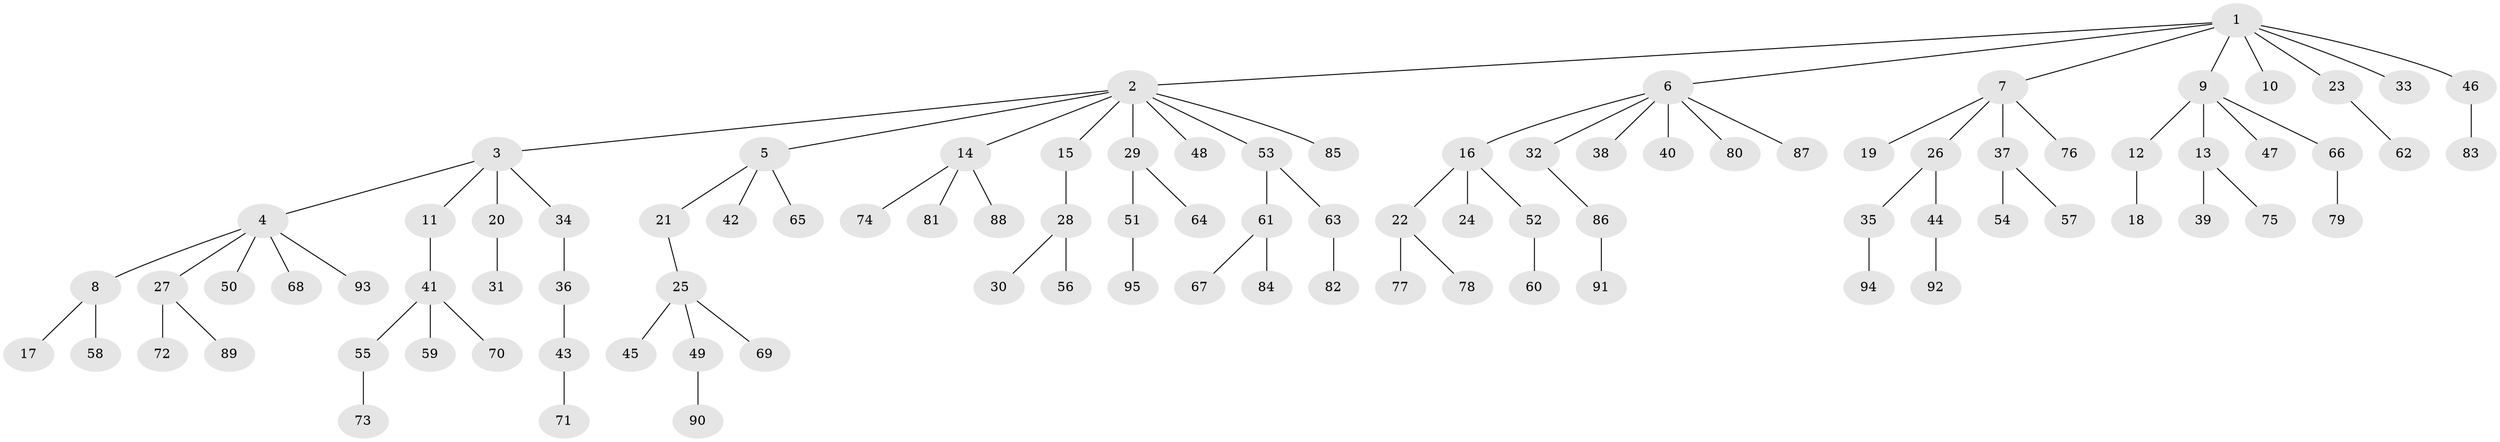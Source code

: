 // coarse degree distribution, {7: 0.014925373134328358, 8: 0.014925373134328358, 5: 0.029850746268656716, 3: 0.14925373134328357, 6: 0.014925373134328358, 4: 0.029850746268656716, 2: 0.19402985074626866, 1: 0.5522388059701493}
// Generated by graph-tools (version 1.1) at 2025/51/03/04/25 22:51:35]
// undirected, 95 vertices, 94 edges
graph export_dot {
  node [color=gray90,style=filled];
  1;
  2;
  3;
  4;
  5;
  6;
  7;
  8;
  9;
  10;
  11;
  12;
  13;
  14;
  15;
  16;
  17;
  18;
  19;
  20;
  21;
  22;
  23;
  24;
  25;
  26;
  27;
  28;
  29;
  30;
  31;
  32;
  33;
  34;
  35;
  36;
  37;
  38;
  39;
  40;
  41;
  42;
  43;
  44;
  45;
  46;
  47;
  48;
  49;
  50;
  51;
  52;
  53;
  54;
  55;
  56;
  57;
  58;
  59;
  60;
  61;
  62;
  63;
  64;
  65;
  66;
  67;
  68;
  69;
  70;
  71;
  72;
  73;
  74;
  75;
  76;
  77;
  78;
  79;
  80;
  81;
  82;
  83;
  84;
  85;
  86;
  87;
  88;
  89;
  90;
  91;
  92;
  93;
  94;
  95;
  1 -- 2;
  1 -- 6;
  1 -- 7;
  1 -- 9;
  1 -- 10;
  1 -- 23;
  1 -- 33;
  1 -- 46;
  2 -- 3;
  2 -- 5;
  2 -- 14;
  2 -- 15;
  2 -- 29;
  2 -- 48;
  2 -- 53;
  2 -- 85;
  3 -- 4;
  3 -- 11;
  3 -- 20;
  3 -- 34;
  4 -- 8;
  4 -- 27;
  4 -- 50;
  4 -- 68;
  4 -- 93;
  5 -- 21;
  5 -- 42;
  5 -- 65;
  6 -- 16;
  6 -- 32;
  6 -- 38;
  6 -- 40;
  6 -- 80;
  6 -- 87;
  7 -- 19;
  7 -- 26;
  7 -- 37;
  7 -- 76;
  8 -- 17;
  8 -- 58;
  9 -- 12;
  9 -- 13;
  9 -- 47;
  9 -- 66;
  11 -- 41;
  12 -- 18;
  13 -- 39;
  13 -- 75;
  14 -- 74;
  14 -- 81;
  14 -- 88;
  15 -- 28;
  16 -- 22;
  16 -- 24;
  16 -- 52;
  20 -- 31;
  21 -- 25;
  22 -- 77;
  22 -- 78;
  23 -- 62;
  25 -- 45;
  25 -- 49;
  25 -- 69;
  26 -- 35;
  26 -- 44;
  27 -- 72;
  27 -- 89;
  28 -- 30;
  28 -- 56;
  29 -- 51;
  29 -- 64;
  32 -- 86;
  34 -- 36;
  35 -- 94;
  36 -- 43;
  37 -- 54;
  37 -- 57;
  41 -- 55;
  41 -- 59;
  41 -- 70;
  43 -- 71;
  44 -- 92;
  46 -- 83;
  49 -- 90;
  51 -- 95;
  52 -- 60;
  53 -- 61;
  53 -- 63;
  55 -- 73;
  61 -- 67;
  61 -- 84;
  63 -- 82;
  66 -- 79;
  86 -- 91;
}

